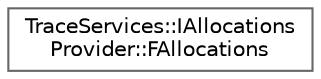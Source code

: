 digraph "Graphical Class Hierarchy"
{
 // INTERACTIVE_SVG=YES
 // LATEX_PDF_SIZE
  bgcolor="transparent";
  edge [fontname=Helvetica,fontsize=10,labelfontname=Helvetica,labelfontsize=10];
  node [fontname=Helvetica,fontsize=10,shape=box,height=0.2,width=0.4];
  rankdir="LR";
  Node0 [id="Node000000",label="TraceServices::IAllocations\lProvider::FAllocations",height=0.2,width=0.4,color="grey40", fillcolor="white", style="filled",URL="$dd/d25/classTraceServices_1_1IAllocationsProvider_1_1FAllocations.html",tooltip=" "];
}

